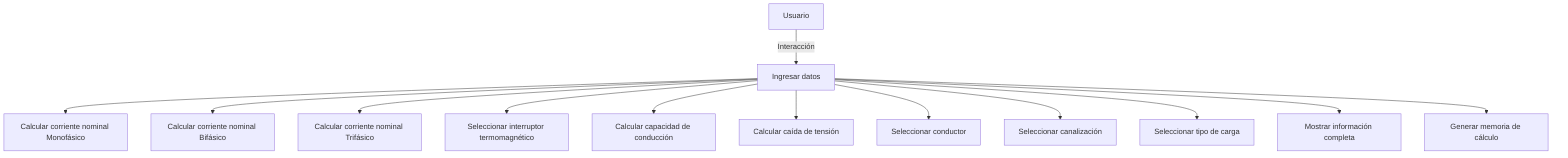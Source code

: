 graph TB
    Usuario -->|Interacción| UC1[Ingresar datos]

    UC1 --> UC5[Calcular corriente nominal Monofásico]
    UC1 --> UC6[Calcular corriente nominal Bifásico]
    UC1 --> UC7[Calcular corriente nominal Trifásico]
    UC1 --> UC8[Seleccionar interruptor termomagnético]
    UC1 --> UC9[Calcular capacidad de conducción]
    UC1 --> UC10[Calcular caída de tensión]
    UC1 --> UC11[Seleccionar conductor]
    UC1 --> UC12[Seleccionar canalización]
    UC1 --> UC2[Seleccionar tipo de carga]
    UC1 --> UC3[Mostrar información completa]
    UC1 --> UC4[Generar memoria de cálculo]